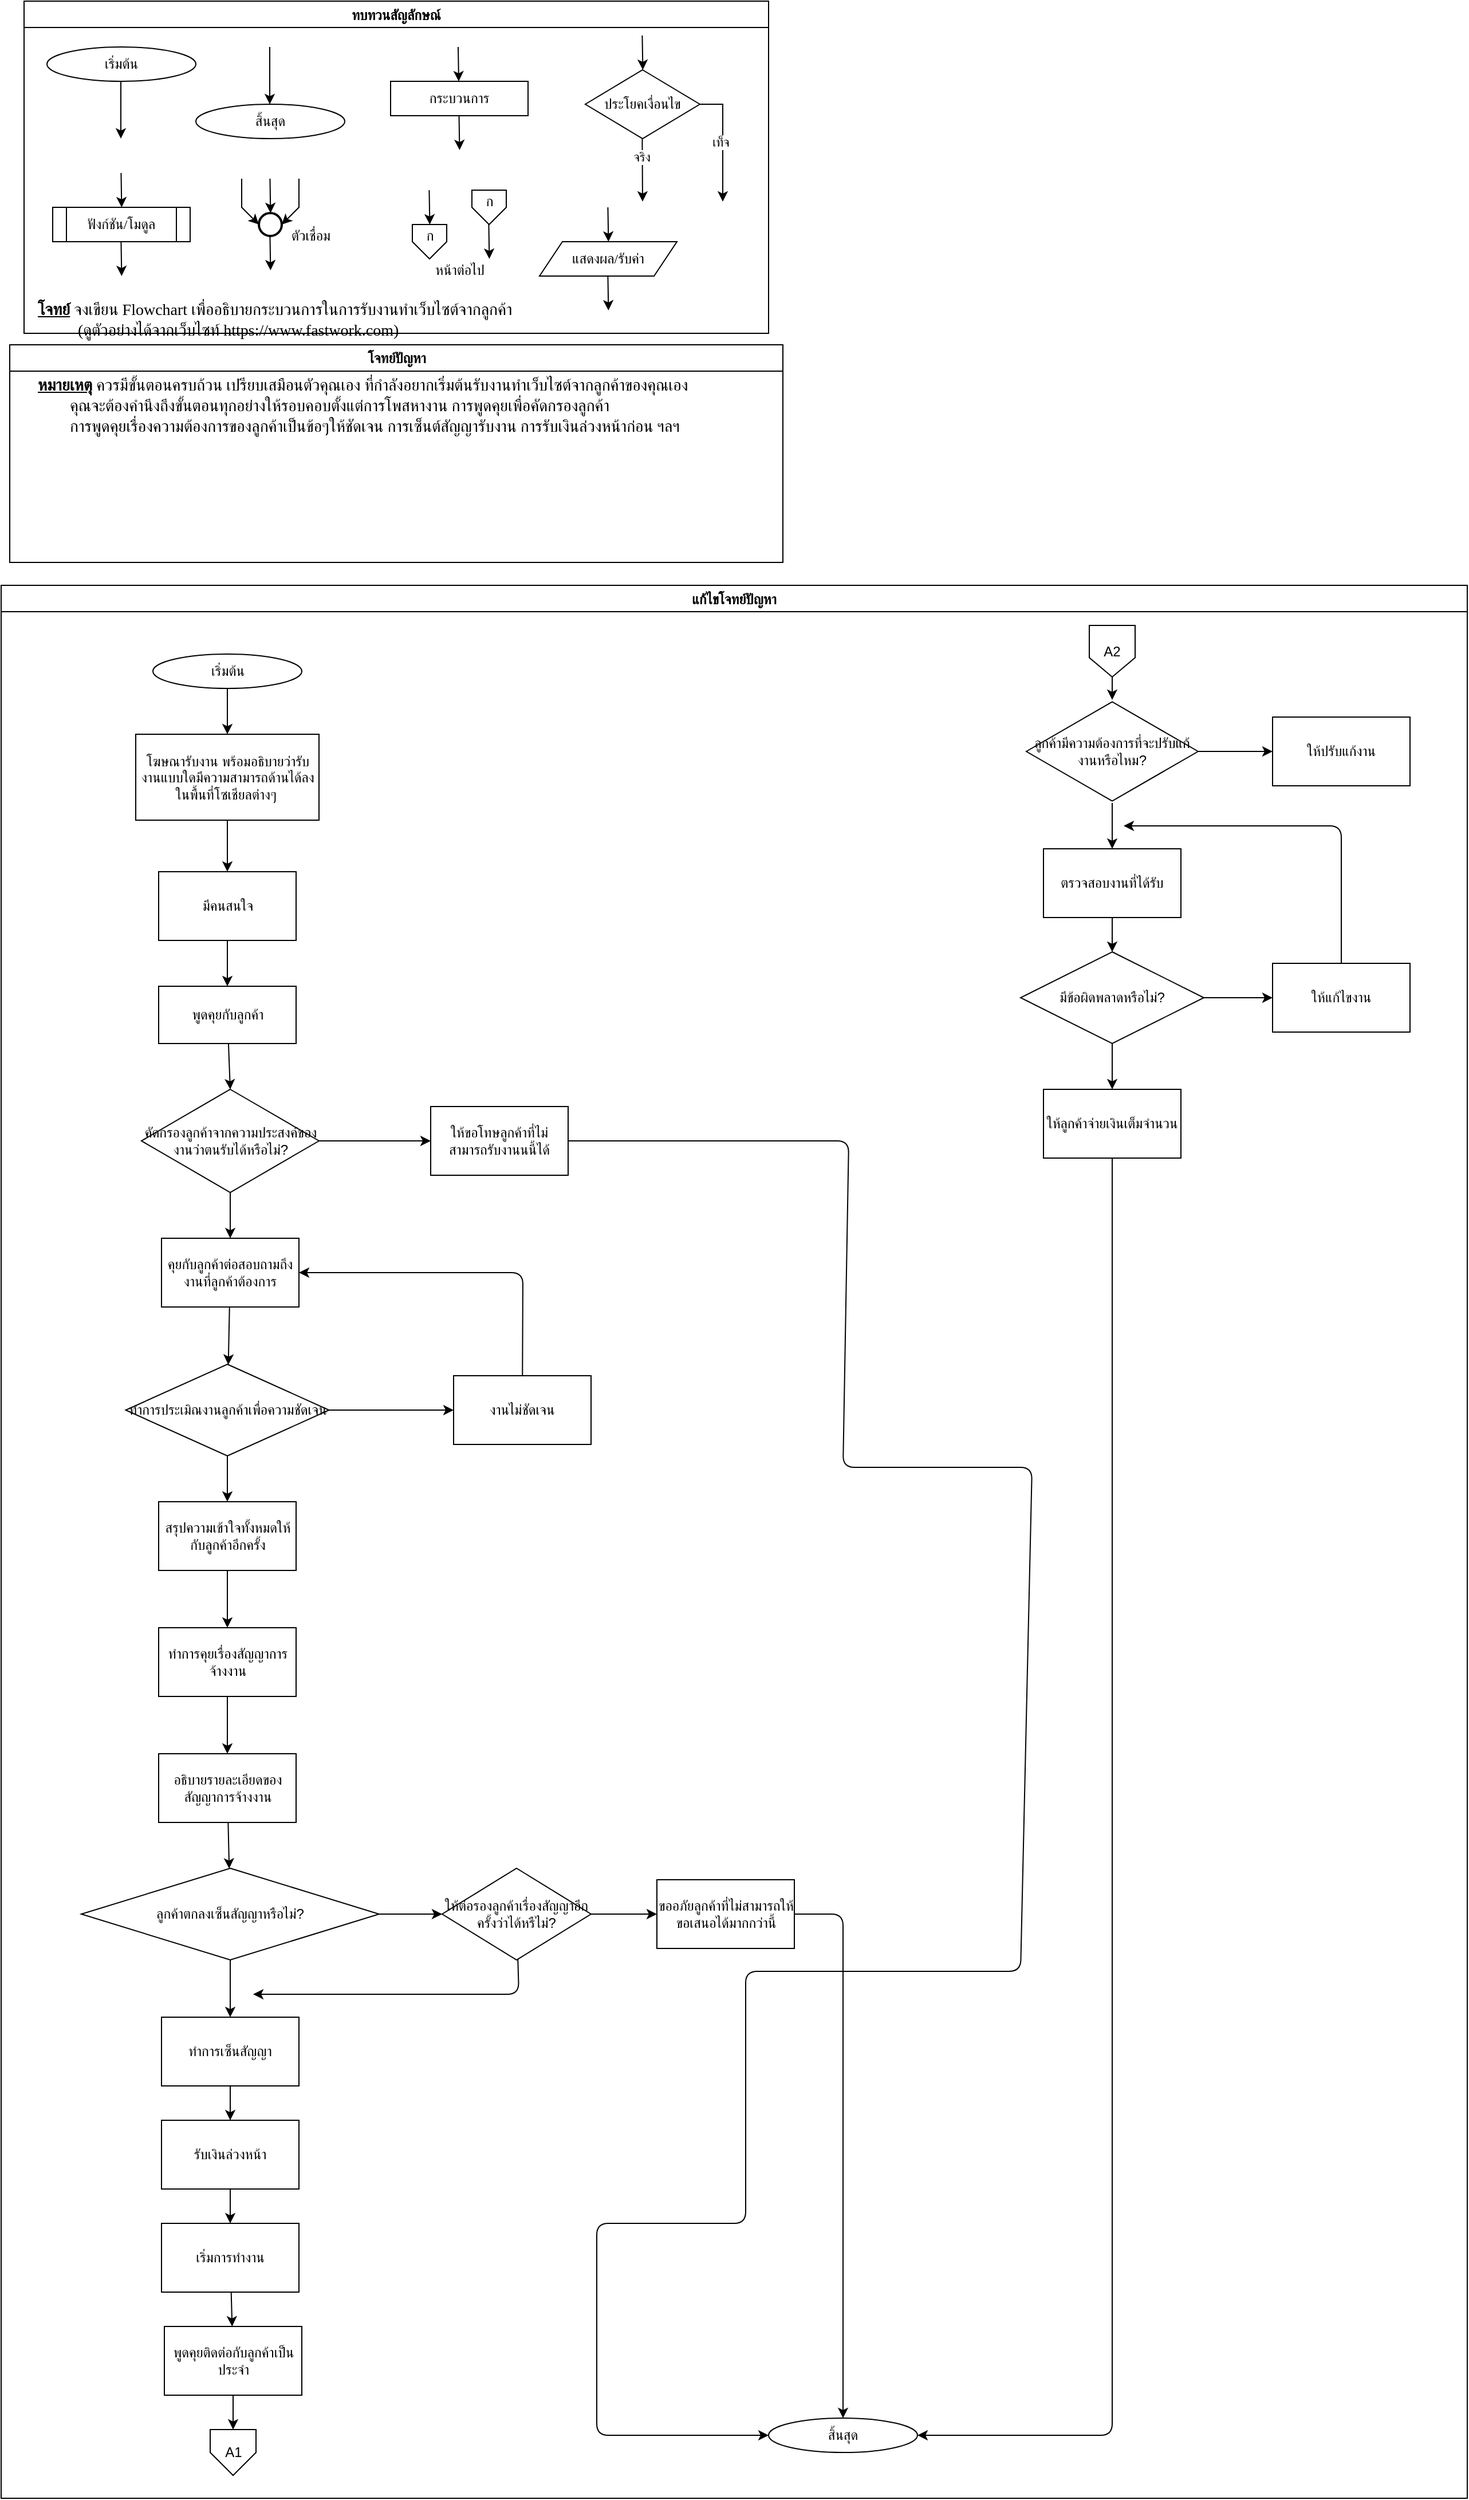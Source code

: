 <mxfile>
    <diagram id="C5RBs43oDa-KdzZeNtuy" name="Page-1">
        <mxGraphModel dx="2765" dy="1104" grid="1" gridSize="10" guides="1" tooltips="1" connect="1" arrows="1" fold="1" page="1" pageScale="1" pageWidth="827" pageHeight="1169" math="0" shadow="0">
            <root>
                <mxCell id="WIyWlLk6GJQsqaUBKTNV-0"/>
                <mxCell id="WIyWlLk6GJQsqaUBKTNV-1" parent="WIyWlLk6GJQsqaUBKTNV-0"/>
                <mxCell id="M7CGMbNuYNeq0SnUNNgH-6" value="ทบทวนสัญลักษณ์" style="swimlane;fontFamily=Sarabun;fontSource=https%3A%2F%2Ffonts.googleapis.com%2Fcss%3Ffamily%3DSarabun;" parent="WIyWlLk6GJQsqaUBKTNV-1" vertex="1">
                    <mxGeometry x="-720" y="20" width="650" height="290" as="geometry"/>
                </mxCell>
                <mxCell id="M7CGMbNuYNeq0SnUNNgH-2" value="&lt;font data-font-src=&quot;https://fonts.googleapis.com/css?family=Sarabun&quot; face=&quot;Sarabun&quot;&gt;เริ่มต้น&lt;/font&gt;" style="ellipse;whiteSpace=wrap;html=1;" parent="M7CGMbNuYNeq0SnUNNgH-6" vertex="1">
                    <mxGeometry x="20" y="40" width="130" height="30" as="geometry"/>
                </mxCell>
                <mxCell id="M7CGMbNuYNeq0SnUNNgH-5" value="" style="endArrow=classic;html=1;rounded=0;" parent="M7CGMbNuYNeq0SnUNNgH-6" edge="1">
                    <mxGeometry width="50" height="50" relative="1" as="geometry">
                        <mxPoint x="84.5" y="70" as="sourcePoint"/>
                        <mxPoint x="84.5" y="120" as="targetPoint"/>
                    </mxGeometry>
                </mxCell>
                <mxCell id="M7CGMbNuYNeq0SnUNNgH-3" value="&lt;font face=&quot;Sarabun&quot;&gt;สิ้นสุด&lt;/font&gt;" style="ellipse;whiteSpace=wrap;html=1;" parent="M7CGMbNuYNeq0SnUNNgH-6" vertex="1">
                    <mxGeometry x="150" y="90" width="130" height="30" as="geometry"/>
                </mxCell>
                <mxCell id="M7CGMbNuYNeq0SnUNNgH-4" value="" style="endArrow=classic;html=1;rounded=0;" parent="M7CGMbNuYNeq0SnUNNgH-6" edge="1">
                    <mxGeometry width="50" height="50" relative="1" as="geometry">
                        <mxPoint x="214.5" y="40" as="sourcePoint"/>
                        <mxPoint x="214.5" y="90" as="targetPoint"/>
                    </mxGeometry>
                </mxCell>
                <mxCell id="mvioNwK95yMqdUQ73LqQ-0" value="กระบวนการ" style="rounded=0;whiteSpace=wrap;html=1;fontFamily=Sarabun;fontSource=https%3A%2F%2Ffonts.googleapis.com%2Fcss%3Ffamily%3DSarabun;" parent="M7CGMbNuYNeq0SnUNNgH-6" vertex="1">
                    <mxGeometry x="320" y="70" width="120" height="30" as="geometry"/>
                </mxCell>
                <mxCell id="mvioNwK95yMqdUQ73LqQ-1" value="" style="endArrow=classic;html=1;rounded=0;" parent="M7CGMbNuYNeq0SnUNNgH-6" edge="1">
                    <mxGeometry width="50" height="50" relative="1" as="geometry">
                        <mxPoint x="379" y="40" as="sourcePoint"/>
                        <mxPoint x="379.5" y="70" as="targetPoint"/>
                    </mxGeometry>
                </mxCell>
                <mxCell id="mvioNwK95yMqdUQ73LqQ-2" value="" style="endArrow=classic;html=1;rounded=0;" parent="M7CGMbNuYNeq0SnUNNgH-6" edge="1">
                    <mxGeometry width="50" height="50" relative="1" as="geometry">
                        <mxPoint x="379.75" y="100" as="sourcePoint"/>
                        <mxPoint x="380.25" y="130" as="targetPoint"/>
                    </mxGeometry>
                </mxCell>
                <mxCell id="mvioNwK95yMqdUQ73LqQ-3" value="ประโยคเงื่อนไข" style="rhombus;whiteSpace=wrap;html=1;fontFamily=Sarabun;fontSource=https%3A%2F%2Ffonts.googleapis.com%2Fcss%3Ffamily%3DSarabun;" parent="M7CGMbNuYNeq0SnUNNgH-6" vertex="1">
                    <mxGeometry x="490" y="60" width="100" height="60" as="geometry"/>
                </mxCell>
                <mxCell id="mvioNwK95yMqdUQ73LqQ-4" value="" style="endArrow=classic;html=1;rounded=0;" parent="M7CGMbNuYNeq0SnUNNgH-6" edge="1">
                    <mxGeometry width="50" height="50" relative="1" as="geometry">
                        <mxPoint x="539.71" y="30" as="sourcePoint"/>
                        <mxPoint x="540.21" y="60" as="targetPoint"/>
                    </mxGeometry>
                </mxCell>
                <mxCell id="mvioNwK95yMqdUQ73LqQ-5" value="" style="endArrow=classic;html=1;rounded=0;" parent="M7CGMbNuYNeq0SnUNNgH-6" edge="1">
                    <mxGeometry width="50" height="50" relative="1" as="geometry">
                        <mxPoint x="539.71" y="120" as="sourcePoint"/>
                        <mxPoint x="540" y="175" as="targetPoint"/>
                    </mxGeometry>
                </mxCell>
                <mxCell id="mvioNwK95yMqdUQ73LqQ-7" value="จริง" style="edgeLabel;html=1;align=center;verticalAlign=middle;resizable=0;points=[];fontFamily=Sarabun;fontSource=https%3A%2F%2Ffonts.googleapis.com%2Fcss%3Ffamily%3DSarabun;" parent="mvioNwK95yMqdUQ73LqQ-5" vertex="1" connectable="0">
                    <mxGeometry x="-0.414" y="-1" relative="1" as="geometry">
                        <mxPoint as="offset"/>
                    </mxGeometry>
                </mxCell>
                <mxCell id="mvioNwK95yMqdUQ73LqQ-6" value="" style="endArrow=classic;html=1;rounded=0;exitX=1;exitY=0.5;exitDx=0;exitDy=0;" parent="M7CGMbNuYNeq0SnUNNgH-6" source="mvioNwK95yMqdUQ73LqQ-3" edge="1">
                    <mxGeometry width="50" height="50" relative="1" as="geometry">
                        <mxPoint x="620" y="95" as="sourcePoint"/>
                        <mxPoint x="610" y="175" as="targetPoint"/>
                        <Array as="points">
                            <mxPoint x="610" y="90"/>
                        </Array>
                    </mxGeometry>
                </mxCell>
                <mxCell id="mvioNwK95yMqdUQ73LqQ-8" value="&lt;font data-font-src=&quot;https://fonts.googleapis.com/css?family=Sarabun&quot; face=&quot;Sarabun&quot;&gt;เท็จ&lt;/font&gt;" style="edgeLabel;html=1;align=center;verticalAlign=middle;resizable=0;points=[];" parent="mvioNwK95yMqdUQ73LqQ-6" vertex="1" connectable="0">
                    <mxGeometry x="-0.002" y="-2" relative="1" as="geometry">
                        <mxPoint as="offset"/>
                    </mxGeometry>
                </mxCell>
                <mxCell id="mvioNwK95yMqdUQ73LqQ-9" value="&lt;font data-font-src=&quot;https://fonts.googleapis.com/css?family=Sarabun&quot; face=&quot;Sarabun&quot;&gt;ฟังก์ชัน/โมดูล&lt;/font&gt;" style="shape=process;whiteSpace=wrap;html=1;backgroundOutline=1;" parent="M7CGMbNuYNeq0SnUNNgH-6" vertex="1">
                    <mxGeometry x="25" y="180" width="120" height="30" as="geometry"/>
                </mxCell>
                <mxCell id="mvioNwK95yMqdUQ73LqQ-11" value="" style="endArrow=classic;html=1;rounded=0;" parent="M7CGMbNuYNeq0SnUNNgH-6" edge="1">
                    <mxGeometry width="50" height="50" relative="1" as="geometry">
                        <mxPoint x="84.71" y="150" as="sourcePoint"/>
                        <mxPoint x="85.21" y="180" as="targetPoint"/>
                    </mxGeometry>
                </mxCell>
                <mxCell id="mvioNwK95yMqdUQ73LqQ-12" value="" style="endArrow=classic;html=1;rounded=0;" parent="M7CGMbNuYNeq0SnUNNgH-6" edge="1">
                    <mxGeometry width="50" height="50" relative="1" as="geometry">
                        <mxPoint x="84.71" y="210" as="sourcePoint"/>
                        <mxPoint x="85.21" y="240" as="targetPoint"/>
                    </mxGeometry>
                </mxCell>
                <mxCell id="mvioNwK95yMqdUQ73LqQ-13" value="" style="strokeWidth=2;html=1;shape=mxgraph.flowchart.start_2;whiteSpace=wrap;" parent="M7CGMbNuYNeq0SnUNNgH-6" vertex="1">
                    <mxGeometry x="205" y="185" width="20" height="20" as="geometry"/>
                </mxCell>
                <mxCell id="mvioNwK95yMqdUQ73LqQ-16" value="" style="endArrow=classic;html=1;rounded=0;" parent="M7CGMbNuYNeq0SnUNNgH-6" edge="1">
                    <mxGeometry width="50" height="50" relative="1" as="geometry">
                        <mxPoint x="214.71" y="155" as="sourcePoint"/>
                        <mxPoint x="215.21" y="185" as="targetPoint"/>
                    </mxGeometry>
                </mxCell>
                <mxCell id="mvioNwK95yMqdUQ73LqQ-17" value="" style="endArrow=classic;html=1;rounded=0;entryX=0;entryY=0.5;entryDx=0;entryDy=0;entryPerimeter=0;" parent="M7CGMbNuYNeq0SnUNNgH-6" target="mvioNwK95yMqdUQ73LqQ-13" edge="1">
                    <mxGeometry width="50" height="50" relative="1" as="geometry">
                        <mxPoint x="190.0" y="155" as="sourcePoint"/>
                        <mxPoint x="190.5" y="185" as="targetPoint"/>
                        <Array as="points">
                            <mxPoint x="190" y="180"/>
                        </Array>
                    </mxGeometry>
                </mxCell>
                <mxCell id="mvioNwK95yMqdUQ73LqQ-18" value="" style="endArrow=classic;html=1;rounded=0;entryX=1;entryY=0.5;entryDx=0;entryDy=0;entryPerimeter=0;" parent="M7CGMbNuYNeq0SnUNNgH-6" target="mvioNwK95yMqdUQ73LqQ-13" edge="1">
                    <mxGeometry width="50" height="50" relative="1" as="geometry">
                        <mxPoint x="240.0" y="155" as="sourcePoint"/>
                        <mxPoint x="240.5" y="185" as="targetPoint"/>
                        <Array as="points">
                            <mxPoint x="240" y="180"/>
                        </Array>
                    </mxGeometry>
                </mxCell>
                <mxCell id="mvioNwK95yMqdUQ73LqQ-19" value="" style="endArrow=classic;html=1;rounded=0;" parent="M7CGMbNuYNeq0SnUNNgH-6" edge="1">
                    <mxGeometry width="50" height="50" relative="1" as="geometry">
                        <mxPoint x="214.71" y="205" as="sourcePoint"/>
                        <mxPoint x="215.21" y="235" as="targetPoint"/>
                    </mxGeometry>
                </mxCell>
                <mxCell id="mvioNwK95yMqdUQ73LqQ-20" value="&lt;font data-font-src=&quot;https://fonts.googleapis.com/css?family=Sarabun&quot; face=&quot;Sarabun&quot;&gt;ตัวเชื่อม&lt;/font&gt;" style="text;html=1;align=center;verticalAlign=middle;resizable=0;points=[];autosize=1;strokeColor=none;fillColor=none;" parent="M7CGMbNuYNeq0SnUNNgH-6" vertex="1">
                    <mxGeometry x="220" y="190" width="60" height="30" as="geometry"/>
                </mxCell>
                <mxCell id="mvioNwK95yMqdUQ73LqQ-25" value="" style="endArrow=classic;html=1;rounded=0;" parent="M7CGMbNuYNeq0SnUNNgH-6" edge="1">
                    <mxGeometry width="50" height="50" relative="1" as="geometry">
                        <mxPoint x="353.71" y="165" as="sourcePoint"/>
                        <mxPoint x="354.21" y="195" as="targetPoint"/>
                    </mxGeometry>
                </mxCell>
                <mxCell id="mvioNwK95yMqdUQ73LqQ-21" value="" style="verticalLabelPosition=bottom;verticalAlign=top;html=1;shape=offPageConnector;rounded=0;size=0.5;" parent="M7CGMbNuYNeq0SnUNNgH-6" vertex="1">
                    <mxGeometry x="339" y="195" width="30" height="30" as="geometry"/>
                </mxCell>
                <mxCell id="mvioNwK95yMqdUQ73LqQ-26" value="" style="endArrow=classic;html=1;rounded=0;" parent="M7CGMbNuYNeq0SnUNNgH-6" edge="1">
                    <mxGeometry width="50" height="50" relative="1" as="geometry">
                        <mxPoint x="405.71" y="195" as="sourcePoint"/>
                        <mxPoint x="406.21" y="225" as="targetPoint"/>
                    </mxGeometry>
                </mxCell>
                <mxCell id="mvioNwK95yMqdUQ73LqQ-27" value="" style="verticalLabelPosition=bottom;verticalAlign=top;html=1;shape=offPageConnector;rounded=0;size=0.5;" parent="M7CGMbNuYNeq0SnUNNgH-6" vertex="1">
                    <mxGeometry x="391" y="165" width="30" height="30" as="geometry"/>
                </mxCell>
                <mxCell id="mvioNwK95yMqdUQ73LqQ-28" value="หน้าต่อไป" style="text;html=1;align=center;verticalAlign=middle;resizable=0;points=[];autosize=1;strokeColor=none;fillColor=none;fontFamily=Sarabun;fontSource=https%3A%2F%2Ffonts.googleapis.com%2Fcss%3Ffamily%3DSarabun;" parent="M7CGMbNuYNeq0SnUNNgH-6" vertex="1">
                    <mxGeometry x="345" y="220" width="70" height="30" as="geometry"/>
                </mxCell>
                <mxCell id="mvioNwK95yMqdUQ73LqQ-29" value="ก" style="text;html=1;align=center;verticalAlign=middle;resizable=0;points=[];autosize=1;strokeColor=none;fillColor=none;fontFamily=Sarabun;fontSource=https%3A%2F%2Ffonts.googleapis.com%2Fcss%3Ffamily%3DSarabun;" parent="M7CGMbNuYNeq0SnUNNgH-6" vertex="1">
                    <mxGeometry x="339" y="190" width="30" height="30" as="geometry"/>
                </mxCell>
                <mxCell id="mvioNwK95yMqdUQ73LqQ-30" value="ก" style="text;html=1;align=center;verticalAlign=middle;resizable=0;points=[];autosize=1;strokeColor=none;fillColor=none;fontFamily=Sarabun;fontSource=https%3A%2F%2Ffonts.googleapis.com%2Fcss%3Ffamily%3DSarabun;" parent="M7CGMbNuYNeq0SnUNNgH-6" vertex="1">
                    <mxGeometry x="391" y="160" width="30" height="30" as="geometry"/>
                </mxCell>
                <mxCell id="mvioNwK95yMqdUQ73LqQ-32" value="แสดงผล/รับค่า" style="shape=parallelogram;perimeter=parallelogramPerimeter;whiteSpace=wrap;html=1;fixedSize=1;fontFamily=Sarabun;fontSource=https%3A%2F%2Ffonts.googleapis.com%2Fcss%3Ffamily%3DSarabun;" parent="M7CGMbNuYNeq0SnUNNgH-6" vertex="1">
                    <mxGeometry x="450" y="210" width="120" height="30" as="geometry"/>
                </mxCell>
                <mxCell id="mvioNwK95yMqdUQ73LqQ-33" value="" style="endArrow=classic;html=1;rounded=0;" parent="M7CGMbNuYNeq0SnUNNgH-6" edge="1">
                    <mxGeometry width="50" height="50" relative="1" as="geometry">
                        <mxPoint x="509.71" y="180" as="sourcePoint"/>
                        <mxPoint x="510.21" y="210" as="targetPoint"/>
                    </mxGeometry>
                </mxCell>
                <mxCell id="mvioNwK95yMqdUQ73LqQ-34" value="" style="endArrow=classic;html=1;rounded=0;" parent="M7CGMbNuYNeq0SnUNNgH-6" edge="1">
                    <mxGeometry width="50" height="50" relative="1" as="geometry">
                        <mxPoint x="509.71" y="240" as="sourcePoint"/>
                        <mxPoint x="510.21" y="270" as="targetPoint"/>
                    </mxGeometry>
                </mxCell>
                <mxCell id="mvioNwK95yMqdUQ73LqQ-36" value="แก้ไขโจทย์ปัญหา" style="swimlane;fontFamily=Sarabun;fontSource=https%3A%2F%2Ffonts.googleapis.com%2Fcss%3Ffamily%3DSarabun;" parent="WIyWlLk6GJQsqaUBKTNV-1" vertex="1">
                    <mxGeometry x="-740" y="530" width="1280" height="1670" as="geometry"/>
                </mxCell>
                <mxCell id="1" value="" style="edgeStyle=none;html=1;" edge="1" parent="mvioNwK95yMqdUQ73LqQ-36" source="mvioNwK95yMqdUQ73LqQ-35" target="0">
                    <mxGeometry relative="1" as="geometry"/>
                </mxCell>
                <mxCell id="mvioNwK95yMqdUQ73LqQ-35" value="&lt;font data-font-src=&quot;https://fonts.googleapis.com/css?family=Sarabun&quot; face=&quot;Sarabun&quot;&gt;เริ่มต้น&lt;/font&gt;" style="ellipse;whiteSpace=wrap;html=1;" parent="mvioNwK95yMqdUQ73LqQ-36" vertex="1">
                    <mxGeometry x="132.5" y="60" width="130" height="30" as="geometry"/>
                </mxCell>
                <mxCell id="mvioNwK95yMqdUQ73LqQ-69" value="&lt;font face=&quot;Sarabun&quot;&gt;สิ้นสุด&lt;/font&gt;" style="ellipse;whiteSpace=wrap;html=1;" parent="mvioNwK95yMqdUQ73LqQ-36" vertex="1">
                    <mxGeometry x="670" y="1600" width="130" height="30" as="geometry"/>
                </mxCell>
                <mxCell id="4" value="" style="edgeStyle=none;html=1;" edge="1" parent="mvioNwK95yMqdUQ73LqQ-36" source="0" target="3">
                    <mxGeometry relative="1" as="geometry"/>
                </mxCell>
                <mxCell id="0" value="โฆษณารับงาน พร้อมอธิบายว่ารับงานแบบใดมีความสามารถด้านได้ลงในพื้นที่โซเชียลต่างๆ&amp;nbsp;" style="whiteSpace=wrap;html=1;" vertex="1" parent="mvioNwK95yMqdUQ73LqQ-36">
                    <mxGeometry x="117.5" y="130" width="160" height="75" as="geometry"/>
                </mxCell>
                <mxCell id="9" value="" style="edgeStyle=none;html=1;" edge="1" parent="mvioNwK95yMqdUQ73LqQ-36" source="3" target="8">
                    <mxGeometry relative="1" as="geometry"/>
                </mxCell>
                <mxCell id="3" value="มีคนสนใจ" style="whiteSpace=wrap;html=1;" vertex="1" parent="mvioNwK95yMqdUQ73LqQ-36">
                    <mxGeometry x="137.5" y="250" width="120" height="60" as="geometry"/>
                </mxCell>
                <mxCell id="11" value="" style="edgeStyle=none;html=1;" edge="1" parent="mvioNwK95yMqdUQ73LqQ-36" source="5" target="10">
                    <mxGeometry relative="1" as="geometry"/>
                </mxCell>
                <mxCell id="13" value="" style="edgeStyle=none;html=1;" edge="1" parent="mvioNwK95yMqdUQ73LqQ-36" source="5" target="12">
                    <mxGeometry relative="1" as="geometry"/>
                </mxCell>
                <mxCell id="5" value="คัดกรองลูกค้าจากความประสงค์ของงานว่าตนรับได้หรือไม่?" style="rhombus;whiteSpace=wrap;html=1;" vertex="1" parent="mvioNwK95yMqdUQ73LqQ-36">
                    <mxGeometry x="122.5" y="440" width="155" height="90" as="geometry"/>
                </mxCell>
                <mxCell id="14" style="edgeStyle=none;html=1;entryX=0.5;entryY=0;entryDx=0;entryDy=0;" edge="1" parent="mvioNwK95yMqdUQ73LqQ-36" source="8" target="5">
                    <mxGeometry relative="1" as="geometry"/>
                </mxCell>
                <mxCell id="8" value="พูดคุยกับลูกค้า" style="whiteSpace=wrap;html=1;" vertex="1" parent="mvioNwK95yMqdUQ73LqQ-36">
                    <mxGeometry x="137.5" y="350" width="120" height="50" as="geometry"/>
                </mxCell>
                <mxCell id="63" style="edgeStyle=none;html=1;entryX=0;entryY=0.5;entryDx=0;entryDy=0;" edge="1" parent="mvioNwK95yMqdUQ73LqQ-36" source="10" target="mvioNwK95yMqdUQ73LqQ-69">
                    <mxGeometry relative="1" as="geometry">
                        <Array as="points">
                            <mxPoint x="740" y="485"/>
                            <mxPoint x="735" y="770"/>
                            <mxPoint x="900" y="770"/>
                            <mxPoint x="890" y="1210"/>
                            <mxPoint x="650" y="1210"/>
                            <mxPoint x="650" y="1430"/>
                            <mxPoint x="520" y="1430"/>
                            <mxPoint x="520" y="1615"/>
                        </Array>
                    </mxGeometry>
                </mxCell>
                <mxCell id="10" value="ให้ขอโทษลูกค้าที่ไม่สามารถรับงานนนี้ได้" style="whiteSpace=wrap;html=1;" vertex="1" parent="mvioNwK95yMqdUQ73LqQ-36">
                    <mxGeometry x="375" y="455" width="120" height="60" as="geometry"/>
                </mxCell>
                <mxCell id="16" value="" style="edgeStyle=none;html=1;" edge="1" parent="mvioNwK95yMqdUQ73LqQ-36" source="12" target="15">
                    <mxGeometry relative="1" as="geometry"/>
                </mxCell>
                <mxCell id="12" value="คุยกับลูกค้าต่อสอบถามถึงงานที่ลูกค้าต้องการ" style="whiteSpace=wrap;html=1;" vertex="1" parent="mvioNwK95yMqdUQ73LqQ-36">
                    <mxGeometry x="140" y="570" width="120" height="60" as="geometry"/>
                </mxCell>
                <mxCell id="18" value="" style="edgeStyle=none;html=1;" edge="1" parent="mvioNwK95yMqdUQ73LqQ-36" source="15" target="17">
                    <mxGeometry relative="1" as="geometry"/>
                </mxCell>
                <mxCell id="21" value="" style="edgeStyle=none;html=1;" edge="1" parent="mvioNwK95yMqdUQ73LqQ-36" source="15" target="20">
                    <mxGeometry relative="1" as="geometry"/>
                </mxCell>
                <mxCell id="15" value="ทำการประเมิณงานลูกค้าเพื่อความชัดเจน" style="rhombus;whiteSpace=wrap;html=1;" vertex="1" parent="mvioNwK95yMqdUQ73LqQ-36">
                    <mxGeometry x="108.75" y="680" width="177.5" height="80" as="geometry"/>
                </mxCell>
                <mxCell id="19" style="edgeStyle=none;html=1;entryX=1;entryY=0.5;entryDx=0;entryDy=0;" edge="1" parent="mvioNwK95yMqdUQ73LqQ-36" source="17" target="12">
                    <mxGeometry relative="1" as="geometry">
                        <Array as="points">
                            <mxPoint x="455.5" y="600"/>
                        </Array>
                    </mxGeometry>
                </mxCell>
                <mxCell id="17" value="งานไม่ชัดเจน" style="whiteSpace=wrap;html=1;" vertex="1" parent="mvioNwK95yMqdUQ73LqQ-36">
                    <mxGeometry x="395" y="690" width="120" height="60" as="geometry"/>
                </mxCell>
                <mxCell id="23" value="" style="edgeStyle=none;html=1;" edge="1" parent="mvioNwK95yMqdUQ73LqQ-36" source="20" target="22">
                    <mxGeometry relative="1" as="geometry"/>
                </mxCell>
                <mxCell id="20" value="สรุปความเข้าใจทั้งหมดให้กับลูกค้าอีกครั้ง" style="whiteSpace=wrap;html=1;" vertex="1" parent="mvioNwK95yMqdUQ73LqQ-36">
                    <mxGeometry x="137.5" y="800" width="120" height="60" as="geometry"/>
                </mxCell>
                <mxCell id="25" value="" style="edgeStyle=none;html=1;" edge="1" parent="mvioNwK95yMqdUQ73LqQ-36" source="22" target="24">
                    <mxGeometry relative="1" as="geometry"/>
                </mxCell>
                <mxCell id="22" value="ทำการคุยเรื่องสัญญาการจ้างงาน" style="whiteSpace=wrap;html=1;" vertex="1" parent="mvioNwK95yMqdUQ73LqQ-36">
                    <mxGeometry x="137.5" y="910" width="120" height="60" as="geometry"/>
                </mxCell>
                <mxCell id="27" value="" style="edgeStyle=none;html=1;" edge="1" parent="mvioNwK95yMqdUQ73LqQ-36" source="24" target="26">
                    <mxGeometry relative="1" as="geometry"/>
                </mxCell>
                <mxCell id="24" value="อธิบายรายละเอียดของสัญญาการจ้างงาน" style="whiteSpace=wrap;html=1;" vertex="1" parent="mvioNwK95yMqdUQ73LqQ-36">
                    <mxGeometry x="137.5" y="1020" width="120" height="60" as="geometry"/>
                </mxCell>
                <mxCell id="31" value="" style="edgeStyle=none;html=1;" edge="1" parent="mvioNwK95yMqdUQ73LqQ-36" source="26" target="30">
                    <mxGeometry relative="1" as="geometry"/>
                </mxCell>
                <mxCell id="36" value="" style="edgeStyle=none;html=1;" edge="1" parent="mvioNwK95yMqdUQ73LqQ-36" source="26" target="35">
                    <mxGeometry relative="1" as="geometry"/>
                </mxCell>
                <mxCell id="26" value="ลูกค้าตกลงเซ็นสัญญาหรือไม่?" style="rhombus;whiteSpace=wrap;html=1;" vertex="1" parent="mvioNwK95yMqdUQ73LqQ-36">
                    <mxGeometry x="70" y="1120" width="260" height="80" as="geometry"/>
                </mxCell>
                <mxCell id="33" value="" style="edgeStyle=none;html=1;" edge="1" parent="mvioNwK95yMqdUQ73LqQ-36" source="30" target="32">
                    <mxGeometry relative="1" as="geometry"/>
                </mxCell>
                <mxCell id="30" value="ให้ต่อรองลูกค้าเรื่องสัญญาอีกครั้งว่าได้หรืไม่?" style="rhombus;whiteSpace=wrap;html=1;" vertex="1" parent="mvioNwK95yMqdUQ73LqQ-36">
                    <mxGeometry x="385" y="1120" width="130" height="80" as="geometry"/>
                </mxCell>
                <mxCell id="62" style="edgeStyle=none;html=1;entryX=0.5;entryY=0;entryDx=0;entryDy=0;" edge="1" parent="mvioNwK95yMqdUQ73LqQ-36" source="32" target="mvioNwK95yMqdUQ73LqQ-69">
                    <mxGeometry relative="1" as="geometry">
                        <Array as="points">
                            <mxPoint x="735" y="1160"/>
                        </Array>
                    </mxGeometry>
                </mxCell>
                <mxCell id="32" value="ขออภัยลูกค้าที่ไม่สามารถให้ขอเสนอได้มากกว่านี้" style="whiteSpace=wrap;html=1;" vertex="1" parent="mvioNwK95yMqdUQ73LqQ-36">
                    <mxGeometry x="572.5" y="1130" width="120" height="60" as="geometry"/>
                </mxCell>
                <mxCell id="39" value="" style="edgeStyle=none;html=1;" edge="1" parent="mvioNwK95yMqdUQ73LqQ-36" source="35" target="38">
                    <mxGeometry relative="1" as="geometry"/>
                </mxCell>
                <mxCell id="35" value="ทำการเซ็นสัญญา" style="whiteSpace=wrap;html=1;" vertex="1" parent="mvioNwK95yMqdUQ73LqQ-36">
                    <mxGeometry x="140" y="1250" width="120" height="60" as="geometry"/>
                </mxCell>
                <mxCell id="41" value="" style="edgeStyle=none;html=1;" edge="1" parent="mvioNwK95yMqdUQ73LqQ-36" source="38" target="40">
                    <mxGeometry relative="1" as="geometry"/>
                </mxCell>
                <mxCell id="38" value="รับเงินล่วงหน้า" style="whiteSpace=wrap;html=1;" vertex="1" parent="mvioNwK95yMqdUQ73LqQ-36">
                    <mxGeometry x="140" y="1340" width="120" height="60" as="geometry"/>
                </mxCell>
                <mxCell id="43" value="" style="edgeStyle=none;html=1;" edge="1" parent="mvioNwK95yMqdUQ73LqQ-36" source="40" target="42">
                    <mxGeometry relative="1" as="geometry"/>
                </mxCell>
                <mxCell id="40" value="เริ่มการทำงาน" style="whiteSpace=wrap;html=1;" vertex="1" parent="mvioNwK95yMqdUQ73LqQ-36">
                    <mxGeometry x="140" y="1430" width="120" height="60" as="geometry"/>
                </mxCell>
                <mxCell id="45" style="edgeStyle=none;html=1;entryX=0.5;entryY=0;entryDx=0;entryDy=0;" edge="1" parent="mvioNwK95yMqdUQ73LqQ-36" source="42" target="44">
                    <mxGeometry relative="1" as="geometry"/>
                </mxCell>
                <mxCell id="42" value="พูดคุยติดต่อกับลูกค้าเป็นประจำ" style="whiteSpace=wrap;html=1;" vertex="1" parent="mvioNwK95yMqdUQ73LqQ-36">
                    <mxGeometry x="142.5" y="1520" width="120" height="60" as="geometry"/>
                </mxCell>
                <mxCell id="44" value="A1" style="shape=offPageConnector;whiteSpace=wrap;html=1;size=0.5;" vertex="1" parent="mvioNwK95yMqdUQ73LqQ-36">
                    <mxGeometry x="182.5" y="1610" width="40" height="40" as="geometry"/>
                </mxCell>
                <mxCell id="52" value="" style="edgeStyle=none;html=1;" edge="1" parent="mvioNwK95yMqdUQ73LqQ-36" source="46" target="47">
                    <mxGeometry relative="1" as="geometry"/>
                </mxCell>
                <mxCell id="46" value="A2" style="shape=offPageConnector;whiteSpace=wrap;html=1;" vertex="1" parent="mvioNwK95yMqdUQ73LqQ-36">
                    <mxGeometry x="950" y="35" width="40" height="45" as="geometry"/>
                </mxCell>
                <mxCell id="49" value="" style="edgeStyle=none;html=1;" edge="1" parent="mvioNwK95yMqdUQ73LqQ-36" source="47" target="48">
                    <mxGeometry relative="1" as="geometry"/>
                </mxCell>
                <mxCell id="51" value="" style="edgeStyle=none;html=1;" edge="1" parent="mvioNwK95yMqdUQ73LqQ-36" source="47" target="50">
                    <mxGeometry relative="1" as="geometry"/>
                </mxCell>
                <mxCell id="47" value="ลูกค้ามีความต้องการที่จะปรับแก้งานหรือไหม?" style="html=1;whiteSpace=wrap;aspect=fixed;shape=isoRectangle;" vertex="1" parent="mvioNwK95yMqdUQ73LqQ-36">
                    <mxGeometry x="895" y="100" width="150" height="90" as="geometry"/>
                </mxCell>
                <mxCell id="48" value="ให้ปรับแก้งาน" style="whiteSpace=wrap;html=1;" vertex="1" parent="mvioNwK95yMqdUQ73LqQ-36">
                    <mxGeometry x="1110" y="115" width="120" height="60" as="geometry"/>
                </mxCell>
                <mxCell id="54" value="" style="edgeStyle=none;html=1;" edge="1" parent="mvioNwK95yMqdUQ73LqQ-36" source="50" target="53">
                    <mxGeometry relative="1" as="geometry"/>
                </mxCell>
                <mxCell id="50" value="ตรวจสอบงานที่ได้รับ" style="whiteSpace=wrap;html=1;" vertex="1" parent="mvioNwK95yMqdUQ73LqQ-36">
                    <mxGeometry x="910" y="230" width="120" height="60" as="geometry"/>
                </mxCell>
                <mxCell id="57" value="" style="edgeStyle=none;html=1;" edge="1" parent="mvioNwK95yMqdUQ73LqQ-36" source="53" target="56">
                    <mxGeometry relative="1" as="geometry"/>
                </mxCell>
                <mxCell id="60" value="" style="edgeStyle=none;html=1;" edge="1" parent="mvioNwK95yMqdUQ73LqQ-36" source="53" target="59">
                    <mxGeometry relative="1" as="geometry"/>
                </mxCell>
                <mxCell id="53" value="มีข้อผิดพลาดหรือไม่?" style="rhombus;whiteSpace=wrap;html=1;" vertex="1" parent="mvioNwK95yMqdUQ73LqQ-36">
                    <mxGeometry x="890" y="320" width="160" height="80" as="geometry"/>
                </mxCell>
                <mxCell id="56" value="ให้แก้ไขงาน" style="whiteSpace=wrap;html=1;" vertex="1" parent="mvioNwK95yMqdUQ73LqQ-36">
                    <mxGeometry x="1110" y="330" width="120" height="60" as="geometry"/>
                </mxCell>
                <mxCell id="61" style="edgeStyle=none;html=1;entryX=1;entryY=0.5;entryDx=0;entryDy=0;" edge="1" parent="mvioNwK95yMqdUQ73LqQ-36" source="59" target="mvioNwK95yMqdUQ73LqQ-69">
                    <mxGeometry relative="1" as="geometry">
                        <Array as="points">
                            <mxPoint x="970" y="1615"/>
                        </Array>
                    </mxGeometry>
                </mxCell>
                <mxCell id="59" value="ให้ลูกค้าจ่ายเงินเต็มจำนวน" style="whiteSpace=wrap;html=1;" vertex="1" parent="mvioNwK95yMqdUQ73LqQ-36">
                    <mxGeometry x="910" y="440" width="120" height="60" as="geometry"/>
                </mxCell>
                <mxCell id="mvioNwK95yMqdUQ73LqQ-70" value="&lt;font data-font-src=&quot;https://fonts.googleapis.com/css?family=Sarabun&quot; face=&quot;Sarabun&quot;&gt;โจทย์ปัญหา&lt;/font&gt;" style="swimlane;whiteSpace=wrap;html=1;" parent="WIyWlLk6GJQsqaUBKTNV-1" vertex="1">
                    <mxGeometry x="-732.5" y="320" width="675" height="190" as="geometry"/>
                </mxCell>
                <mxCell id="mvioNwK95yMqdUQ73LqQ-71" value="&lt;p style=&quot;line-height: 120%;&quot;&gt;&lt;font data-font-src=&quot;https://fonts.googleapis.com/css?family=Sarabun&quot; face=&quot;Sarabun&quot; style=&quot;font-size: 14px;&quot;&gt;&lt;b&gt;&lt;u&gt;โจทย์&lt;/u&gt;&lt;/b&gt; จงเขียน Flowchart เพื่ออธิบายกระบวนการในการรับงานทำเว็บไซต์จากลูกค้า&lt;br&gt;&amp;nbsp; &amp;nbsp; &amp;nbsp; &amp;nbsp; &amp;nbsp; (ดูตัวอย่างได้จากเว็บไซท์ https://www.fastwork.com)&lt;br&gt;&lt;/font&gt;&lt;br&gt;&lt;/p&gt;&lt;p style=&quot;line-height: 120%;&quot;&gt;&lt;font face=&quot;Sarabun&quot;&gt;&lt;b&gt;&lt;u&gt;หมายเหตุ&lt;/u&gt;&lt;/b&gt;&amp;nbsp;ควรมีขั้นตอนครบถ้วน เปรียบเสมือนตัวคุณเอง ที่กำลังอยากเริ่มต้นรับงานทำเว็บไซต์จากลูกค้าของคุณเอง&lt;br&gt;&amp;nbsp; &amp;nbsp; &amp;nbsp; &amp;nbsp; คุณจะต้องคำนึงถึงขั้นตอนทุกอย่างให้รอบคอบตั้งแต่การโพสหางาน การพูดคุยเพื่อคัดกรองลูกค้า&lt;br&gt;&amp;nbsp; &amp;nbsp; &amp;nbsp; &amp;nbsp; การพูดคุยเรื่องความต้องการของลูกค้าเป็นข้อๆให้ชัดเจน การเซ็นต์สัญญารับงาน การรับเงินล่วงหน้าก่อน ฯลฯ&lt;/font&gt;&lt;/p&gt;&lt;p style=&quot;line-height: 120%;&quot;&gt;&lt;font face=&quot;Sarabun&quot;&gt;&lt;br&gt;&lt;/font&gt;&lt;/p&gt;" style="text;html=1;align=left;verticalAlign=top;resizable=0;points=[];autosize=1;strokeColor=none;fillColor=none;fontSize=14;" parent="mvioNwK95yMqdUQ73LqQ-70" vertex="1">
                    <mxGeometry x="22.5" y="-60" width="660" height="200" as="geometry"/>
                </mxCell>
                <mxCell id="37" style="edgeStyle=none;html=1;" edge="1" parent="WIyWlLk6GJQsqaUBKTNV-1" source="30">
                    <mxGeometry relative="1" as="geometry">
                        <mxPoint x="-520" y="1760" as="targetPoint"/>
                        <Array as="points">
                            <mxPoint x="-288" y="1760"/>
                        </Array>
                    </mxGeometry>
                </mxCell>
                <mxCell id="58" style="edgeStyle=none;html=1;" edge="1" parent="WIyWlLk6GJQsqaUBKTNV-1" source="56">
                    <mxGeometry relative="1" as="geometry">
                        <mxPoint x="240" y="740" as="targetPoint"/>
                        <Array as="points">
                            <mxPoint x="430" y="740"/>
                        </Array>
                    </mxGeometry>
                </mxCell>
            </root>
        </mxGraphModel>
    </diagram>
</mxfile>